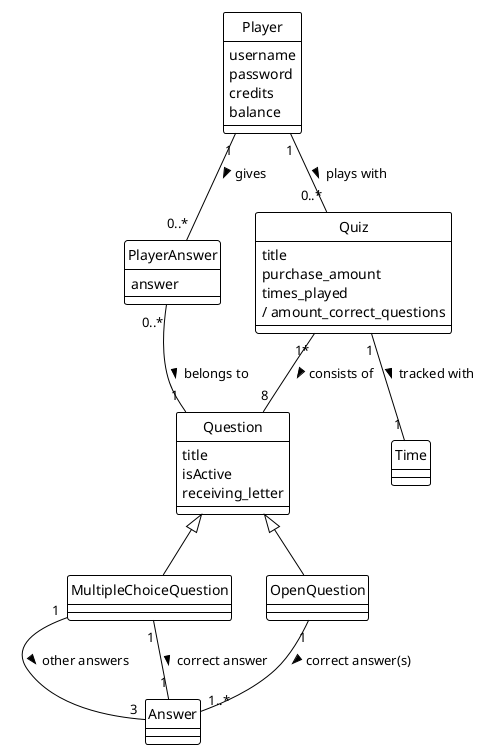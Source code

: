 @startuml
!theme plain
skinparam style strictuml

class Player {
  username
  password
  credits
  balance
}

class PlayerAnswer {
answer
}

class Quiz {
  title
  purchase_amount
  times_played
  / amount_correct_questions
}

class Question {
  title
  isActive
  receiving_letter
}


class Time {

}


class MultipleChoiceQuestion {
}


class OpenQuestion {
}



Class Answer {

}

Player "1" -- "0..*" PlayerAnswer :> gives
PlayerAnswer "0..*" -- "1" Question : belongs to >
Player "1" -- "0..*" Quiz : plays with >
Quiz "1*" -- "8" Question : consists of >
Quiz "1" -- "1" Time : tracked with >
Question <|-- MultipleChoiceQuestion
Question <|-- OpenQuestion
MultipleChoiceQuestion "1" -- "3" Answer : other answers >
MultipleChoiceQuestion "1" -- "1" Answer : correct answer >
OpenQuestion "1" -- "1..*" Answer : correct answer(s) >

@enduml